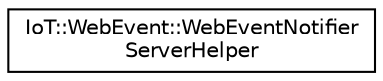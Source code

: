 digraph "Graphical Class Hierarchy"
{
 // LATEX_PDF_SIZE
  edge [fontname="Helvetica",fontsize="10",labelfontname="Helvetica",labelfontsize="10"];
  node [fontname="Helvetica",fontsize="10",shape=record];
  rankdir="LR";
  Node0 [label="IoT::WebEvent::WebEventNotifier\lServerHelper",height=0.2,width=0.4,color="black", fillcolor="white", style="filled",URL="$classIoT_1_1WebEvent_1_1WebEventNotifierServerHelper.html",tooltip=" "];
}

